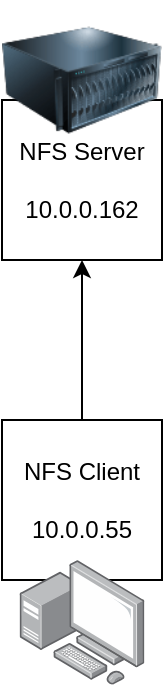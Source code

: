 <mxfile version="22.0.8" type="device">
  <diagram name="Page-1" id="lve8_RTb-bpQcE_kqEQ_">
    <mxGraphModel dx="794" dy="454" grid="1" gridSize="10" guides="1" tooltips="1" connect="1" arrows="1" fold="1" page="1" pageScale="1" pageWidth="850" pageHeight="1100" math="0" shadow="0">
      <root>
        <mxCell id="0" />
        <mxCell id="1" parent="0" />
        <mxCell id="adu_AFQ6npNmDtMNd-h_-1" value="NFS Server&lt;br&gt;&lt;br&gt;10.0.0.162" style="whiteSpace=wrap;html=1;aspect=fixed;" vertex="1" parent="1">
          <mxGeometry x="390" y="70" width="80" height="80" as="geometry" />
        </mxCell>
        <mxCell id="adu_AFQ6npNmDtMNd-h_-2" value="" style="image;html=1;image=img/lib/clip_art/computers/Server_128x128.png" vertex="1" parent="1">
          <mxGeometry x="390" y="20" width="80" height="80" as="geometry" />
        </mxCell>
        <mxCell id="adu_AFQ6npNmDtMNd-h_-6" style="edgeStyle=orthogonalEdgeStyle;rounded=0;orthogonalLoop=1;jettySize=auto;html=1;" edge="1" parent="1" source="adu_AFQ6npNmDtMNd-h_-4" target="adu_AFQ6npNmDtMNd-h_-1">
          <mxGeometry relative="1" as="geometry" />
        </mxCell>
        <mxCell id="adu_AFQ6npNmDtMNd-h_-4" value="NFS Client&lt;br&gt;&lt;br&gt;10.0.0.55" style="whiteSpace=wrap;html=1;aspect=fixed;" vertex="1" parent="1">
          <mxGeometry x="390" y="230" width="80" height="80" as="geometry" />
        </mxCell>
        <mxCell id="adu_AFQ6npNmDtMNd-h_-3" value="" style="image;points=[];aspect=fixed;html=1;align=center;shadow=0;dashed=0;image=img/lib/allied_telesis/computer_and_terminals/Personal_Computer_with_Server.svg;" vertex="1" parent="1">
          <mxGeometry x="398.8" y="300" width="62.4" height="62.4" as="geometry" />
        </mxCell>
      </root>
    </mxGraphModel>
  </diagram>
</mxfile>
